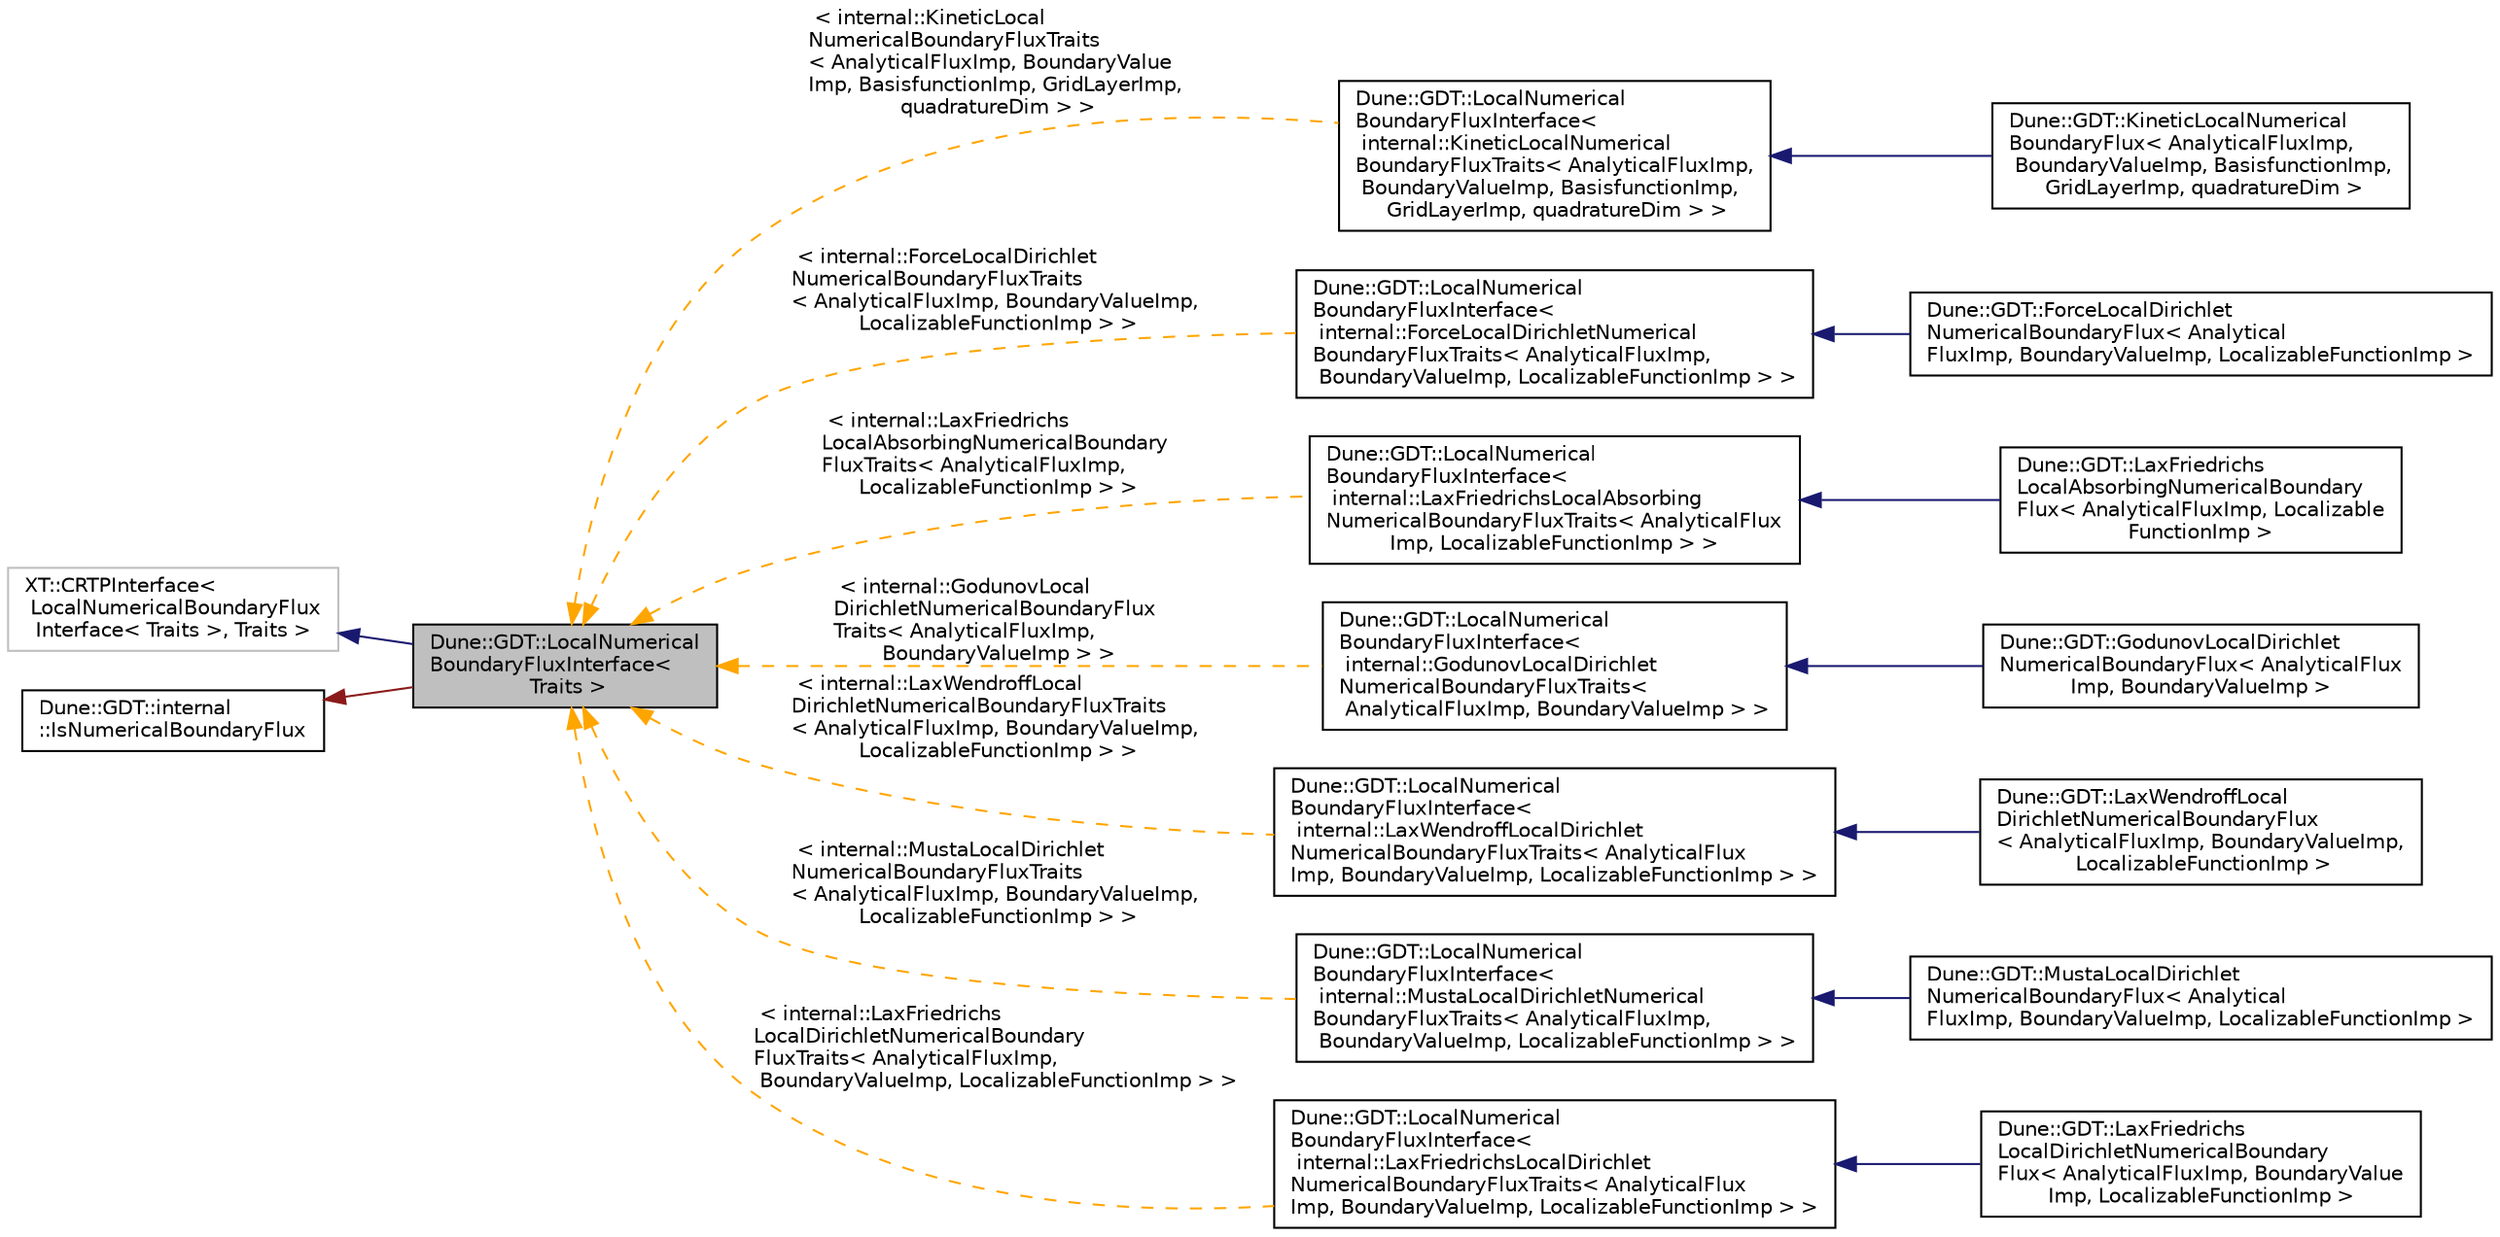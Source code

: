 digraph "Dune::GDT::LocalNumericalBoundaryFluxInterface&lt; Traits &gt;"
{
  edge [fontname="Helvetica",fontsize="10",labelfontname="Helvetica",labelfontsize="10"];
  node [fontname="Helvetica",fontsize="10",shape=record];
  rankdir="LR";
  Node1 [label="Dune::GDT::LocalNumerical\lBoundaryFluxInterface\<\l Traits \>",height=0.2,width=0.4,color="black", fillcolor="grey75", style="filled", fontcolor="black"];
  Node2 -> Node1 [dir="back",color="midnightblue",fontsize="10",style="solid",fontname="Helvetica"];
  Node2 [label="XT::CRTPInterface\<\l LocalNumericalBoundaryFlux\lInterface\< Traits \>, Traits \>",height=0.2,width=0.4,color="grey75", fillcolor="white", style="filled"];
  Node3 -> Node1 [dir="back",color="firebrick4",fontsize="10",style="solid",fontname="Helvetica"];
  Node3 [label="Dune::GDT::internal\l::IsNumericalBoundaryFlux",height=0.2,width=0.4,color="black", fillcolor="white", style="filled",URL="$a00251.html"];
  Node1 -> Node4 [dir="back",color="orange",fontsize="10",style="dashed",label=" \< internal::KineticLocal\lNumericalBoundaryFluxTraits\l\< AnalyticalFluxImp, BoundaryValue\lImp, BasisfunctionImp, GridLayerImp,\l quadratureDim \> \>" ,fontname="Helvetica"];
  Node4 [label="Dune::GDT::LocalNumerical\lBoundaryFluxInterface\<\l internal::KineticLocalNumerical\lBoundaryFluxTraits\< AnalyticalFluxImp,\l BoundaryValueImp, BasisfunctionImp,\l GridLayerImp, quadratureDim \> \>",height=0.2,width=0.4,color="black", fillcolor="white", style="filled",URL="$a00386.html"];
  Node4 -> Node5 [dir="back",color="midnightblue",fontsize="10",style="solid",fontname="Helvetica"];
  Node5 [label="Dune::GDT::KineticLocalNumerical\lBoundaryFlux\< AnalyticalFluxImp,\l BoundaryValueImp, BasisfunctionImp,\l GridLayerImp, quadratureDim \>",height=0.2,width=0.4,color="black", fillcolor="white", style="filled",URL="$a00256.html",tooltip="Kinetic flux evaluation for Dirichlet boundary intersections. "];
  Node1 -> Node6 [dir="back",color="orange",fontsize="10",style="dashed",label=" \< internal::ForceLocalDirichlet\lNumericalBoundaryFluxTraits\l\< AnalyticalFluxImp, BoundaryValueImp,\l LocalizableFunctionImp \> \>" ,fontname="Helvetica"];
  Node6 [label="Dune::GDT::LocalNumerical\lBoundaryFluxInterface\<\l internal::ForceLocalDirichletNumerical\lBoundaryFluxTraits\< AnalyticalFluxImp,\l BoundaryValueImp, LocalizableFunctionImp \> \>",height=0.2,width=0.4,color="black", fillcolor="white", style="filled",URL="$a00386.html"];
  Node6 -> Node7 [dir="back",color="midnightblue",fontsize="10",style="solid",fontname="Helvetica"];
  Node7 [label="Dune::GDT::ForceLocalDirichlet\lNumericalBoundaryFlux\< Analytical\lFluxImp, BoundaryValueImp, LocalizableFunctionImp \>",height=0.2,width=0.4,color="black", fillcolor="white", style="filled",URL="$a00148.html",tooltip="Lax-Friedrichs flux evaluation for Dirichlet boundary intersections. "];
  Node1 -> Node8 [dir="back",color="orange",fontsize="10",style="dashed",label=" \< internal::LaxFriedrichs\lLocalAbsorbingNumericalBoundary\lFluxTraits\< AnalyticalFluxImp,\l LocalizableFunctionImp \> \>" ,fontname="Helvetica"];
  Node8 [label="Dune::GDT::LocalNumerical\lBoundaryFluxInterface\<\l internal::LaxFriedrichsLocalAbsorbing\lNumericalBoundaryFluxTraits\< AnalyticalFlux\lImp, LocalizableFunctionImp \> \>",height=0.2,width=0.4,color="black", fillcolor="white", style="filled",URL="$a00386.html"];
  Node8 -> Node9 [dir="back",color="midnightblue",fontsize="10",style="solid",fontname="Helvetica"];
  Node9 [label="Dune::GDT::LaxFriedrichs\lLocalAbsorbingNumericalBoundary\lFlux\< AnalyticalFluxImp, Localizable\lFunctionImp \>",height=0.2,width=0.4,color="black", fillcolor="white", style="filled",URL="$a00297.html",tooltip="Lax-Friedrichs flux evaluation for absorbing boundary conditions on boundary intersections. "];
  Node1 -> Node10 [dir="back",color="orange",fontsize="10",style="dashed",label=" \< internal::GodunovLocal\lDirichletNumericalBoundaryFlux\lTraits\< AnalyticalFluxImp,\l BoundaryValueImp \> \>" ,fontname="Helvetica"];
  Node10 [label="Dune::GDT::LocalNumerical\lBoundaryFluxInterface\<\l internal::GodunovLocalDirichlet\lNumericalBoundaryFluxTraits\<\l AnalyticalFluxImp, BoundaryValueImp \> \>",height=0.2,width=0.4,color="black", fillcolor="white", style="filled",URL="$a00386.html"];
  Node10 -> Node11 [dir="back",color="midnightblue",fontsize="10",style="solid",fontname="Helvetica"];
  Node11 [label="Dune::GDT::GodunovLocalDirichlet\lNumericalBoundaryFlux\< AnalyticalFlux\lImp, BoundaryValueImp \>",height=0.2,width=0.4,color="black", fillcolor="white", style="filled",URL="$a00178.html",tooltip="Godunov flux evaluation for Dirichlet boundary intersections. "];
  Node1 -> Node12 [dir="back",color="orange",fontsize="10",style="dashed",label=" \< internal::LaxWendroffLocal\lDirichletNumericalBoundaryFluxTraits\l\< AnalyticalFluxImp, BoundaryValueImp,\l LocalizableFunctionImp \> \>" ,fontname="Helvetica"];
  Node12 [label="Dune::GDT::LocalNumerical\lBoundaryFluxInterface\<\l internal::LaxWendroffLocalDirichlet\lNumericalBoundaryFluxTraits\< AnalyticalFlux\lImp, BoundaryValueImp, LocalizableFunctionImp \> \>",height=0.2,width=0.4,color="black", fillcolor="white", style="filled",URL="$a00386.html"];
  Node12 -> Node13 [dir="back",color="midnightblue",fontsize="10",style="solid",fontname="Helvetica"];
  Node13 [label="Dune::GDT::LaxWendroffLocal\lDirichletNumericalBoundaryFlux\l\< AnalyticalFluxImp, BoundaryValueImp,\l LocalizableFunctionImp \>",height=0.2,width=0.4,color="black", fillcolor="white", style="filled",URL="$a00304.html",tooltip="Lax-Wendroff flux evaluation for Dirichlet boundary intersections. "];
  Node1 -> Node14 [dir="back",color="orange",fontsize="10",style="dashed",label=" \< internal::MustaLocalDirichlet\lNumericalBoundaryFluxTraits\l\< AnalyticalFluxImp, BoundaryValueImp,\l LocalizableFunctionImp \> \>" ,fontname="Helvetica"];
  Node14 [label="Dune::GDT::LocalNumerical\lBoundaryFluxInterface\<\l internal::MustaLocalDirichletNumerical\lBoundaryFluxTraits\< AnalyticalFluxImp,\l BoundaryValueImp, LocalizableFunctionImp \> \>",height=0.2,width=0.4,color="black", fillcolor="white", style="filled",URL="$a00386.html"];
  Node14 -> Node15 [dir="back",color="midnightblue",fontsize="10",style="solid",fontname="Helvetica"];
  Node15 [label="Dune::GDT::MustaLocalDirichlet\lNumericalBoundaryFlux\< Analytical\lFluxImp, BoundaryValueImp, LocalizableFunctionImp \>",height=0.2,width=0.4,color="black", fillcolor="white", style="filled",URL="$a00434.html",tooltip="MUSTA flux evaluation for Dirichlet boundary intersections. "];
  Node1 -> Node16 [dir="back",color="orange",fontsize="10",style="dashed",label=" \< internal::LaxFriedrichs\lLocalDirichletNumericalBoundary\lFluxTraits\< AnalyticalFluxImp,\l BoundaryValueImp, LocalizableFunctionImp \> \>" ,fontname="Helvetica"];
  Node16 [label="Dune::GDT::LocalNumerical\lBoundaryFluxInterface\<\l internal::LaxFriedrichsLocalDirichlet\lNumericalBoundaryFluxTraits\< AnalyticalFlux\lImp, BoundaryValueImp, LocalizableFunctionImp \> \>",height=0.2,width=0.4,color="black", fillcolor="white", style="filled",URL="$a00386.html"];
  Node16 -> Node17 [dir="back",color="midnightblue",fontsize="10",style="solid",fontname="Helvetica"];
  Node17 [label="Dune::GDT::LaxFriedrichs\lLocalDirichletNumericalBoundary\lFlux\< AnalyticalFluxImp, BoundaryValue\lImp, LocalizableFunctionImp \>",height=0.2,width=0.4,color="black", fillcolor="white", style="filled",URL="$a00299.html",tooltip="Lax-Friedrichs flux evaluation for Dirichlet boundary intersections. "];
}
